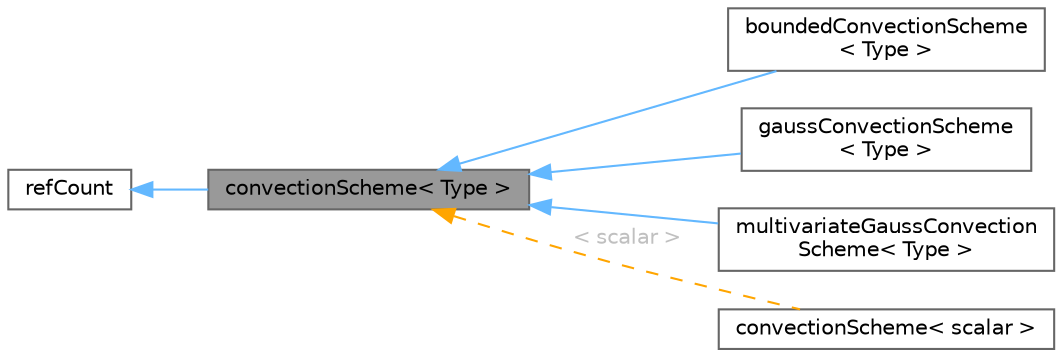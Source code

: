 digraph "convectionScheme&lt; Type &gt;"
{
 // LATEX_PDF_SIZE
  bgcolor="transparent";
  edge [fontname=Helvetica,fontsize=10,labelfontname=Helvetica,labelfontsize=10];
  node [fontname=Helvetica,fontsize=10,shape=box,height=0.2,width=0.4];
  rankdir="LR";
  Node1 [id="Node000001",label="convectionScheme\< Type \>",height=0.2,width=0.4,color="gray40", fillcolor="grey60", style="filled", fontcolor="black",tooltip="Abstract base class for convection schemes."];
  Node2 -> Node1 [id="edge1_Node000001_Node000002",dir="back",color="steelblue1",style="solid",tooltip=" "];
  Node2 [id="Node000002",label="refCount",height=0.2,width=0.4,color="gray40", fillcolor="white", style="filled",URL="$classFoam_1_1refCount.html",tooltip="Reference counter for various OpenFOAM components."];
  Node1 -> Node3 [id="edge2_Node000001_Node000003",dir="back",color="steelblue1",style="solid",tooltip=" "];
  Node3 [id="Node000003",label="boundedConvectionScheme\l\< Type \>",height=0.2,width=0.4,color="gray40", fillcolor="white", style="filled",URL="$classFoam_1_1fv_1_1boundedConvectionScheme.html",tooltip="Bounded form of the selected convection scheme."];
  Node1 -> Node4 [id="edge3_Node000001_Node000004",dir="back",color="steelblue1",style="solid",tooltip=" "];
  Node4 [id="Node000004",label="gaussConvectionScheme\l\< Type \>",height=0.2,width=0.4,color="gray40", fillcolor="white", style="filled",URL="$classFoam_1_1fv_1_1gaussConvectionScheme.html",tooltip="Basic second-order convection using face-gradients and Gauss' theorem."];
  Node1 -> Node5 [id="edge4_Node000001_Node000005",dir="back",color="steelblue1",style="solid",tooltip=" "];
  Node5 [id="Node000005",label="multivariateGaussConvection\lScheme\< Type \>",height=0.2,width=0.4,color="gray40", fillcolor="white", style="filled",URL="$classFoam_1_1fv_1_1multivariateGaussConvectionScheme.html",tooltip="Basic second-order convection using face-gradients and Gauss' theorem."];
  Node1 -> Node6 [id="edge5_Node000001_Node000006",dir="back",color="orange",style="dashed",tooltip=" ",label=" \< scalar \>",fontcolor="grey" ];
  Node6 [id="Node000006",label="convectionScheme\< scalar \>",height=0.2,width=0.4,color="gray40", fillcolor="white", style="filled",URL="$classFoam_1_1fv_1_1convectionScheme.html",tooltip=" "];
}
